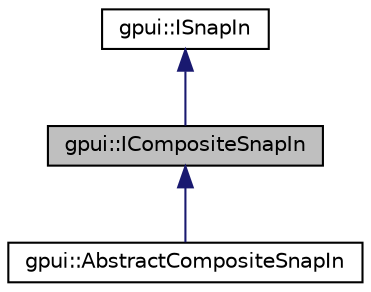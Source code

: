 digraph "gpui::ICompositeSnapIn"
{
 // LATEX_PDF_SIZE
  edge [fontname="Helvetica",fontsize="10",labelfontname="Helvetica",labelfontsize="10"];
  node [fontname="Helvetica",fontsize="10",shape=record];
  Node1 [label="gpui::ICompositeSnapIn",height=0.2,width=0.4,color="black", fillcolor="grey75", style="filled", fontcolor="black",tooltip="Composite snap-in requires list of dependencies to operate."];
  Node2 -> Node1 [dir="back",color="midnightblue",fontsize="10",style="solid",fontname="Helvetica"];
  Node2 [label="gpui::ISnapIn",height=0.2,width=0.4,color="black", fillcolor="white", style="filled",URL="$classgpui_1_1_i_snap_in.html",tooltip="The ISnapIn interface is a base for all snap-ins in a system."];
  Node1 -> Node3 [dir="back",color="midnightblue",fontsize="10",style="solid",fontname="Helvetica"];
  Node3 [label="gpui::AbstractCompositeSnapIn",height=0.2,width=0.4,color="black", fillcolor="white", style="filled",URL="$classgpui_1_1_abstract_composite_snap_in.html",tooltip=" "];
}
